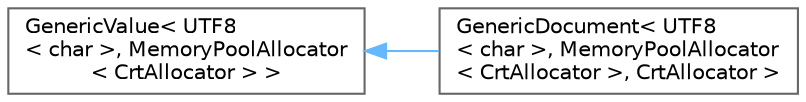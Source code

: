 digraph "Graphical Class Hierarchy"
{
 // LATEX_PDF_SIZE
  bgcolor="transparent";
  edge [fontname=Helvetica,fontsize=10,labelfontname=Helvetica,labelfontsize=10];
  node [fontname=Helvetica,fontsize=10,shape=box,height=0.2,width=0.4];
  rankdir="LR";
  Node0 [id="Node000000",label="GenericValue\< UTF8\l\< char \>, MemoryPoolAllocator\l\< CrtAllocator \> \>",height=0.2,width=0.4,color="grey40", fillcolor="white", style="filled",URL="$class_generic_value.html",tooltip=" "];
  Node0 -> Node1 [id="edge7_Node000000_Node000001",dir="back",color="steelblue1",style="solid",tooltip=" "];
  Node1 [id="Node000001",label="GenericDocument\< UTF8\l\< char \>, MemoryPoolAllocator\l\< CrtAllocator \>, CrtAllocator \>",height=0.2,width=0.4,color="grey40", fillcolor="white", style="filled",URL="$class_generic_document.html",tooltip=" "];
}
